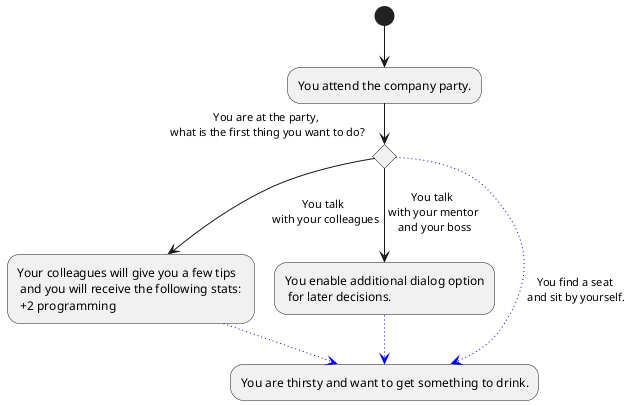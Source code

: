 @startuml
(*) --> "You attend the company party." 
if "You are at the party,\n what is the first thing you want to do?" then 
--> [You talk \n with your colleagues] "Your colleagues will give you a few tips \n and you will receive the following stats: \n +2 programming" as tipps
else 
--> [You talk \n with your mentor \n and your boss] "You enable additional dialog option\n for later decisions." as ent

else
-[#blue,dotted]-> [You find a seat\n and sit by yourself.] "You are thirsty and want to get something to drink." as alc
tipps -[#blue,dotted]-> alc
ent -[#blue,dotted]-> alc


endif
@enduml